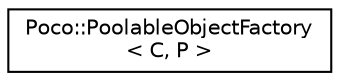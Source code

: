 digraph "Graphical Class Hierarchy"
{
 // LATEX_PDF_SIZE
  edge [fontname="Helvetica",fontsize="10",labelfontname="Helvetica",labelfontsize="10"];
  node [fontname="Helvetica",fontsize="10",shape=record];
  rankdir="LR";
  Node0 [label="Poco::PoolableObjectFactory\l\< C, P \>",height=0.2,width=0.4,color="black", fillcolor="white", style="filled",URL="$classPoco_1_1PoolableObjectFactory.html",tooltip=" "];
}
